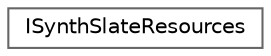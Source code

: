 digraph "Graphical Class Hierarchy"
{
 // INTERACTIVE_SVG=YES
 // LATEX_PDF_SIZE
  bgcolor="transparent";
  edge [fontname=Helvetica,fontsize=10,labelfontname=Helvetica,labelfontsize=10];
  node [fontname=Helvetica,fontsize=10,shape=box,height=0.2,width=0.4];
  rankdir="LR";
  Node0 [id="Node000000",label="ISynthSlateResources",height=0.2,width=0.4,color="grey40", fillcolor="white", style="filled",URL="$d9/dc3/structISynthSlateResources.html",tooltip=" "];
}
